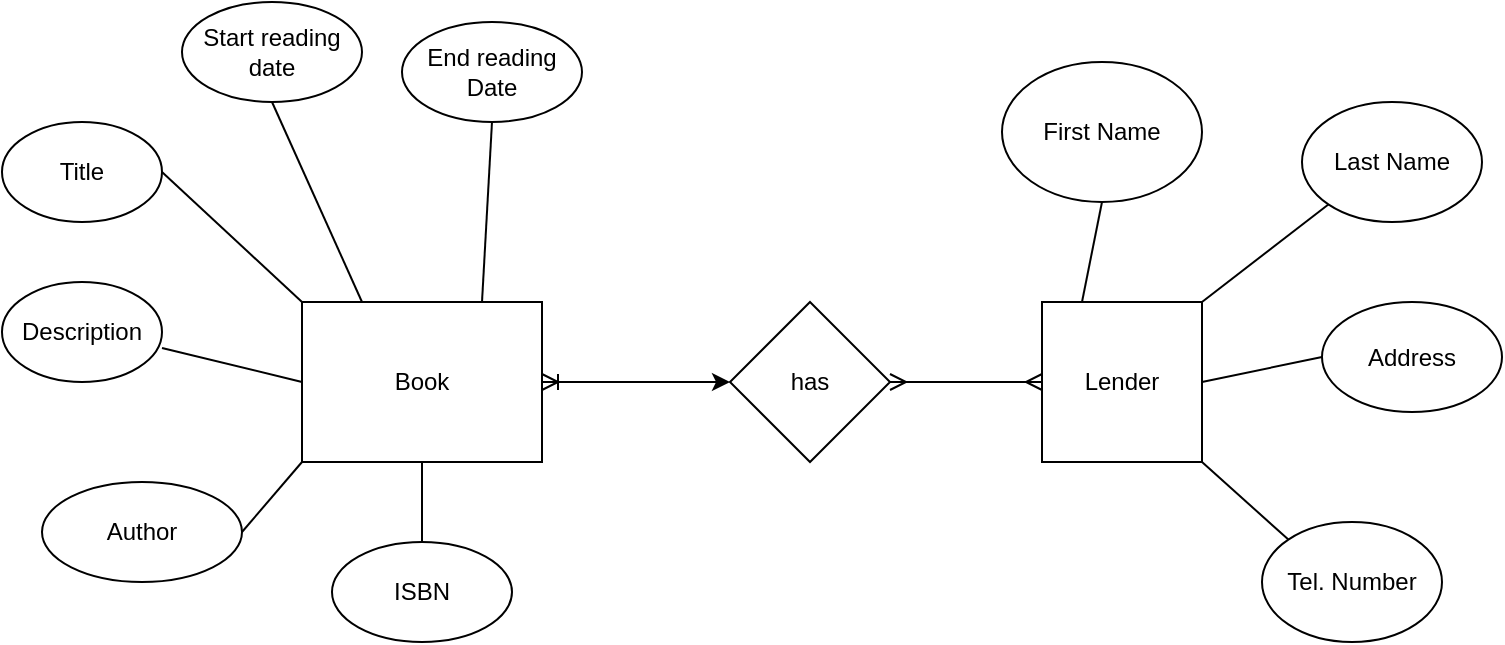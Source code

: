 <mxfile version="13.3.9" type="device"><diagram id="i4-yd9VkHHb-FYw-zHqD" name="Page-1"><mxGraphModel dx="1422" dy="794" grid="1" gridSize="10" guides="1" tooltips="1" connect="1" arrows="1" fold="1" page="1" pageScale="1" pageWidth="827" pageHeight="1169" math="0" shadow="0"><root><mxCell id="0"/><mxCell id="1" parent="0"/><mxCell id="O_Ry4WH4qgDDMDLunAGL-1" value="Book" style="rounded=0;whiteSpace=wrap;html=1;" vertex="1" parent="1"><mxGeometry x="160" y="200" width="120" height="80" as="geometry"/></mxCell><mxCell id="O_Ry4WH4qgDDMDLunAGL-3" value="Author" style="ellipse;whiteSpace=wrap;html=1;" vertex="1" parent="1"><mxGeometry x="30" y="290" width="100" height="50" as="geometry"/></mxCell><mxCell id="O_Ry4WH4qgDDMDLunAGL-4" value="ISBN" style="ellipse;whiteSpace=wrap;html=1;" vertex="1" parent="1"><mxGeometry x="175" y="320" width="90" height="50" as="geometry"/></mxCell><mxCell id="O_Ry4WH4qgDDMDLunAGL-5" value="End reading Date" style="ellipse;whiteSpace=wrap;html=1;" vertex="1" parent="1"><mxGeometry x="210" y="60" width="90" height="50" as="geometry"/></mxCell><mxCell id="O_Ry4WH4qgDDMDLunAGL-6" value="Start reading date" style="ellipse;whiteSpace=wrap;html=1;" vertex="1" parent="1"><mxGeometry x="100" y="50" width="90" height="50" as="geometry"/></mxCell><mxCell id="O_Ry4WH4qgDDMDLunAGL-7" value="Description" style="ellipse;whiteSpace=wrap;html=1;" vertex="1" parent="1"><mxGeometry x="10" y="190" width="80" height="50" as="geometry"/></mxCell><mxCell id="O_Ry4WH4qgDDMDLunAGL-8" value="Title" style="ellipse;whiteSpace=wrap;html=1;" vertex="1" parent="1"><mxGeometry x="10" y="110" width="80" height="50" as="geometry"/></mxCell><mxCell id="O_Ry4WH4qgDDMDLunAGL-16" value="has" style="rhombus;whiteSpace=wrap;html=1;" vertex="1" parent="1"><mxGeometry x="374" y="200" width="80" height="80" as="geometry"/></mxCell><mxCell id="O_Ry4WH4qgDDMDLunAGL-18" value="Lender" style="whiteSpace=wrap;html=1;aspect=fixed;" vertex="1" parent="1"><mxGeometry x="530" y="200" width="80" height="80" as="geometry"/></mxCell><mxCell id="O_Ry4WH4qgDDMDLunAGL-19" value="First Name" style="ellipse;whiteSpace=wrap;html=1;" vertex="1" parent="1"><mxGeometry x="510" y="80" width="100" height="70" as="geometry"/></mxCell><mxCell id="O_Ry4WH4qgDDMDLunAGL-20" value="Last Name" style="ellipse;whiteSpace=wrap;html=1;" vertex="1" parent="1"><mxGeometry x="660" y="100" width="90" height="60" as="geometry"/></mxCell><mxCell id="O_Ry4WH4qgDDMDLunAGL-21" value="Tel. Number" style="ellipse;whiteSpace=wrap;html=1;" vertex="1" parent="1"><mxGeometry x="640" y="310" width="90" height="60" as="geometry"/></mxCell><mxCell id="O_Ry4WH4qgDDMDLunAGL-22" value="Address" style="ellipse;whiteSpace=wrap;html=1;" vertex="1" parent="1"><mxGeometry x="670" y="200" width="90" height="55" as="geometry"/></mxCell><mxCell id="O_Ry4WH4qgDDMDLunAGL-28" value="" style="endArrow=none;html=1;exitX=0.5;exitY=1;exitDx=0;exitDy=0;entryX=0.75;entryY=0;entryDx=0;entryDy=0;" edge="1" parent="1" source="O_Ry4WH4qgDDMDLunAGL-5" target="O_Ry4WH4qgDDMDLunAGL-1"><mxGeometry width="50" height="50" relative="1" as="geometry"><mxPoint x="390" y="430" as="sourcePoint"/><mxPoint x="440" y="380" as="targetPoint"/></mxGeometry></mxCell><mxCell id="O_Ry4WH4qgDDMDLunAGL-29" value="" style="endArrow=none;html=1;exitX=0.25;exitY=0;exitDx=0;exitDy=0;entryX=0.5;entryY=1;entryDx=0;entryDy=0;" edge="1" parent="1" source="O_Ry4WH4qgDDMDLunAGL-1" target="O_Ry4WH4qgDDMDLunAGL-6"><mxGeometry width="50" height="50" relative="1" as="geometry"><mxPoint x="390" y="430" as="sourcePoint"/><mxPoint x="440" y="380" as="targetPoint"/></mxGeometry></mxCell><mxCell id="O_Ry4WH4qgDDMDLunAGL-30" value="" style="endArrow=none;html=1;exitX=0;exitY=0;exitDx=0;exitDy=0;entryX=1;entryY=0.5;entryDx=0;entryDy=0;" edge="1" parent="1" source="O_Ry4WH4qgDDMDLunAGL-1" target="O_Ry4WH4qgDDMDLunAGL-8"><mxGeometry width="50" height="50" relative="1" as="geometry"><mxPoint x="400" y="440" as="sourcePoint"/><mxPoint x="450" y="390" as="targetPoint"/></mxGeometry></mxCell><mxCell id="O_Ry4WH4qgDDMDLunAGL-31" value="" style="endArrow=none;html=1;exitX=0;exitY=0.5;exitDx=0;exitDy=0;entryX=1;entryY=0.66;entryDx=0;entryDy=0;entryPerimeter=0;" edge="1" parent="1" source="O_Ry4WH4qgDDMDLunAGL-1" target="O_Ry4WH4qgDDMDLunAGL-7"><mxGeometry width="50" height="50" relative="1" as="geometry"><mxPoint x="410" y="450" as="sourcePoint"/><mxPoint x="460" y="400" as="targetPoint"/></mxGeometry></mxCell><mxCell id="O_Ry4WH4qgDDMDLunAGL-32" value="" style="endArrow=none;html=1;exitX=0;exitY=1;exitDx=0;exitDy=0;entryX=1;entryY=0.5;entryDx=0;entryDy=0;" edge="1" parent="1" source="O_Ry4WH4qgDDMDLunAGL-1" target="O_Ry4WH4qgDDMDLunAGL-3"><mxGeometry width="50" height="50" relative="1" as="geometry"><mxPoint x="420" y="460" as="sourcePoint"/><mxPoint x="470" y="410" as="targetPoint"/></mxGeometry></mxCell><mxCell id="O_Ry4WH4qgDDMDLunAGL-33" value="" style="endArrow=none;html=1;exitX=0.5;exitY=1;exitDx=0;exitDy=0;entryX=0.5;entryY=0;entryDx=0;entryDy=0;" edge="1" parent="1" source="O_Ry4WH4qgDDMDLunAGL-1" target="O_Ry4WH4qgDDMDLunAGL-4"><mxGeometry width="50" height="50" relative="1" as="geometry"><mxPoint x="430" y="470" as="sourcePoint"/><mxPoint x="480" y="420" as="targetPoint"/></mxGeometry></mxCell><mxCell id="O_Ry4WH4qgDDMDLunAGL-34" value="" style="endArrow=none;html=1;entryX=0.25;entryY=0;entryDx=0;entryDy=0;exitX=0.5;exitY=1;exitDx=0;exitDy=0;" edge="1" parent="1" source="O_Ry4WH4qgDDMDLunAGL-19" target="O_Ry4WH4qgDDMDLunAGL-18"><mxGeometry width="50" height="50" relative="1" as="geometry"><mxPoint x="440" y="480" as="sourcePoint"/><mxPoint x="490" y="430" as="targetPoint"/></mxGeometry></mxCell><mxCell id="O_Ry4WH4qgDDMDLunAGL-35" value="" style="endArrow=none;html=1;entryX=1;entryY=0;entryDx=0;entryDy=0;exitX=0;exitY=1;exitDx=0;exitDy=0;" edge="1" parent="1" source="O_Ry4WH4qgDDMDLunAGL-20" target="O_Ry4WH4qgDDMDLunAGL-18"><mxGeometry width="50" height="50" relative="1" as="geometry"><mxPoint x="450" y="490" as="sourcePoint"/><mxPoint x="500" y="440" as="targetPoint"/></mxGeometry></mxCell><mxCell id="O_Ry4WH4qgDDMDLunAGL-36" value="" style="endArrow=none;html=1;entryX=1;entryY=0.5;entryDx=0;entryDy=0;exitX=0;exitY=0.5;exitDx=0;exitDy=0;" edge="1" parent="1" source="O_Ry4WH4qgDDMDLunAGL-22" target="O_Ry4WH4qgDDMDLunAGL-18"><mxGeometry width="50" height="50" relative="1" as="geometry"><mxPoint x="460" y="500" as="sourcePoint"/><mxPoint x="510" y="450" as="targetPoint"/></mxGeometry></mxCell><mxCell id="O_Ry4WH4qgDDMDLunAGL-37" value="" style="endArrow=none;html=1;exitX=1;exitY=1;exitDx=0;exitDy=0;entryX=0;entryY=0;entryDx=0;entryDy=0;" edge="1" parent="1" source="O_Ry4WH4qgDDMDLunAGL-18" target="O_Ry4WH4qgDDMDLunAGL-21"><mxGeometry width="50" height="50" relative="1" as="geometry"><mxPoint x="470" y="510" as="sourcePoint"/><mxPoint x="520" y="460" as="targetPoint"/></mxGeometry></mxCell><mxCell id="O_Ry4WH4qgDDMDLunAGL-39" value="" style="endArrow=classic;html=1;startArrow=ERoneToMany;startFill=0;exitX=1;exitY=0.5;exitDx=0;exitDy=0;entryX=0;entryY=0.5;entryDx=0;entryDy=0;" edge="1" parent="1" source="O_Ry4WH4qgDDMDLunAGL-1" target="O_Ry4WH4qgDDMDLunAGL-16"><mxGeometry width="50" height="50" relative="1" as="geometry"><mxPoint x="390" y="430" as="sourcePoint"/><mxPoint x="440" y="380" as="targetPoint"/></mxGeometry></mxCell><mxCell id="O_Ry4WH4qgDDMDLunAGL-40" value="" style="endArrow=ERmany;startArrow=ERmany;html=1;startFill=0;endFill=0;entryX=0;entryY=0.5;entryDx=0;entryDy=0;exitX=1;exitY=0.5;exitDx=0;exitDy=0;" edge="1" parent="1" source="O_Ry4WH4qgDDMDLunAGL-16" target="O_Ry4WH4qgDDMDLunAGL-18"><mxGeometry width="50" height="50" relative="1" as="geometry"><mxPoint x="310" y="490" as="sourcePoint"/><mxPoint x="360" y="440" as="targetPoint"/></mxGeometry></mxCell></root></mxGraphModel></diagram></mxfile>
